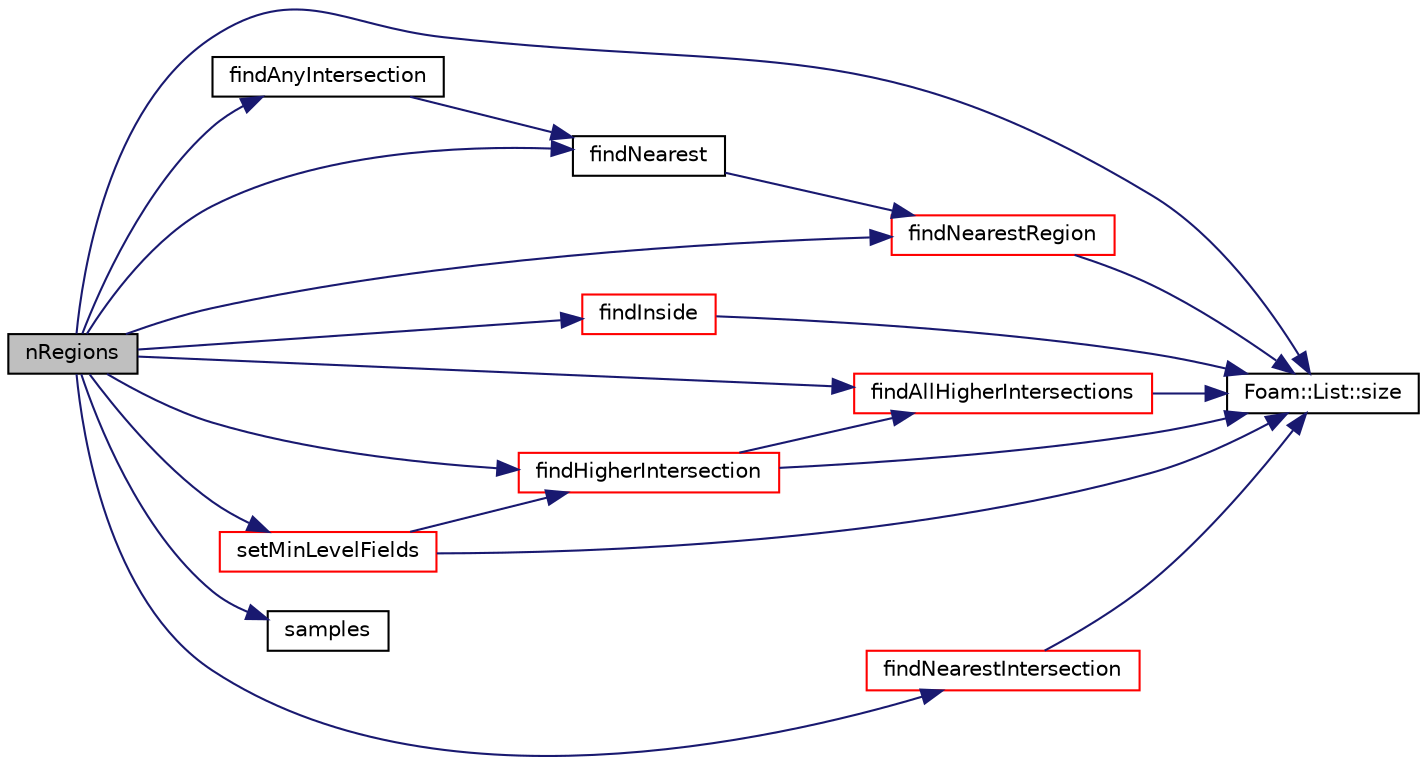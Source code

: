digraph "nRegions"
{
  bgcolor="transparent";
  edge [fontname="Helvetica",fontsize="10",labelfontname="Helvetica",labelfontsize="10"];
  node [fontname="Helvetica",fontsize="10",shape=record];
  rankdir="LR";
  Node1 [label="nRegions",height=0.2,width=0.4,color="black", fillcolor="grey75", style="filled", fontcolor="black"];
  Node1 -> Node2 [color="midnightblue",fontsize="10",style="solid",fontname="Helvetica"];
  Node2 [label="findAllHigherIntersections",height=0.2,width=0.4,color="red",URL="$a02117.html#a83672339f21d9ac74fbc614dc9d45fc4",tooltip="Find all intersections of edge. Unsorted order. "];
  Node2 -> Node3 [color="midnightblue",fontsize="10",style="solid",fontname="Helvetica"];
  Node3 [label="Foam::List::size",height=0.2,width=0.4,color="black",URL="$a01364.html#a8a5f6fa29bd4b500caf186f60245b384",tooltip="Override size to be inconsistent with allocated storage. "];
  Node1 -> Node4 [color="midnightblue",fontsize="10",style="solid",fontname="Helvetica"];
  Node4 [label="findAnyIntersection",height=0.2,width=0.4,color="black",URL="$a02117.html#a6fa46176767e8178c01a82a81f407ac3",tooltip="Used for debugging only: find intersection of edge. "];
  Node4 -> Node5 [color="midnightblue",fontsize="10",style="solid",fontname="Helvetica"];
  Node5 [label="findNearest",height=0.2,width=0.4,color="black",URL="$a02117.html#ac28de907a5e0dfdd758babef6cb009f2",tooltip="Find nearest point on surfaces. "];
  Node5 -> Node6 [color="midnightblue",fontsize="10",style="solid",fontname="Helvetica"];
  Node6 [label="findNearestRegion",height=0.2,width=0.4,color="red",URL="$a02117.html#a5ce86015ef1926009d3bee3cc1b1784c",tooltip="Find nearest point on surfaces. Return surface and region on. "];
  Node6 -> Node3 [color="midnightblue",fontsize="10",style="solid",fontname="Helvetica"];
  Node1 -> Node7 [color="midnightblue",fontsize="10",style="solid",fontname="Helvetica"];
  Node7 [label="findHigherIntersection",height=0.2,width=0.4,color="red",URL="$a02117.html#a8815ba0055085e9e59336f8acd12fcca",tooltip="Find intersection of edge. Return -1 or first surface. "];
  Node7 -> Node3 [color="midnightblue",fontsize="10",style="solid",fontname="Helvetica"];
  Node7 -> Node2 [color="midnightblue",fontsize="10",style="solid",fontname="Helvetica"];
  Node1 -> Node8 [color="midnightblue",fontsize="10",style="solid",fontname="Helvetica"];
  Node8 [label="findInside",height=0.2,width=0.4,color="red",URL="$a02117.html#a741361ae601f3db5b074092e03b8fa4a",tooltip="Detect if a point is &#39;inside&#39; (closed) surfaces. "];
  Node8 -> Node3 [color="midnightblue",fontsize="10",style="solid",fontname="Helvetica"];
  Node1 -> Node5 [color="midnightblue",fontsize="10",style="solid",fontname="Helvetica"];
  Node1 -> Node9 [color="midnightblue",fontsize="10",style="solid",fontname="Helvetica"];
  Node9 [label="findNearestIntersection",height=0.2,width=0.4,color="red",URL="$a02117.html#a9d32735130b7721b9e39bd9896f32a5e",tooltip="Find intersection nearest to the endpoints. surface1,2 are. "];
  Node9 -> Node3 [color="midnightblue",fontsize="10",style="solid",fontname="Helvetica"];
  Node1 -> Node6 [color="midnightblue",fontsize="10",style="solid",fontname="Helvetica"];
  Node1 -> Node10 [color="midnightblue",fontsize="10",style="solid",fontname="Helvetica"];
  Node10 [label="samples",height=0.2,width=0.4,color="black",URL="$a04428.html#a14d38e99c2caf50fd9f0aa0d5ef88e3b"];
  Node1 -> Node11 [color="midnightblue",fontsize="10",style="solid",fontname="Helvetica"];
  Node11 [label="setMinLevelFields",height=0.2,width=0.4,color="red",URL="$a02117.html#ad4b11621a132f1dc63549c371e1afdcd",tooltip="Calculate minLevelFields. "];
  Node11 -> Node3 [color="midnightblue",fontsize="10",style="solid",fontname="Helvetica"];
  Node11 -> Node7 [color="midnightblue",fontsize="10",style="solid",fontname="Helvetica"];
  Node1 -> Node3 [color="midnightblue",fontsize="10",style="solid",fontname="Helvetica"];
}
